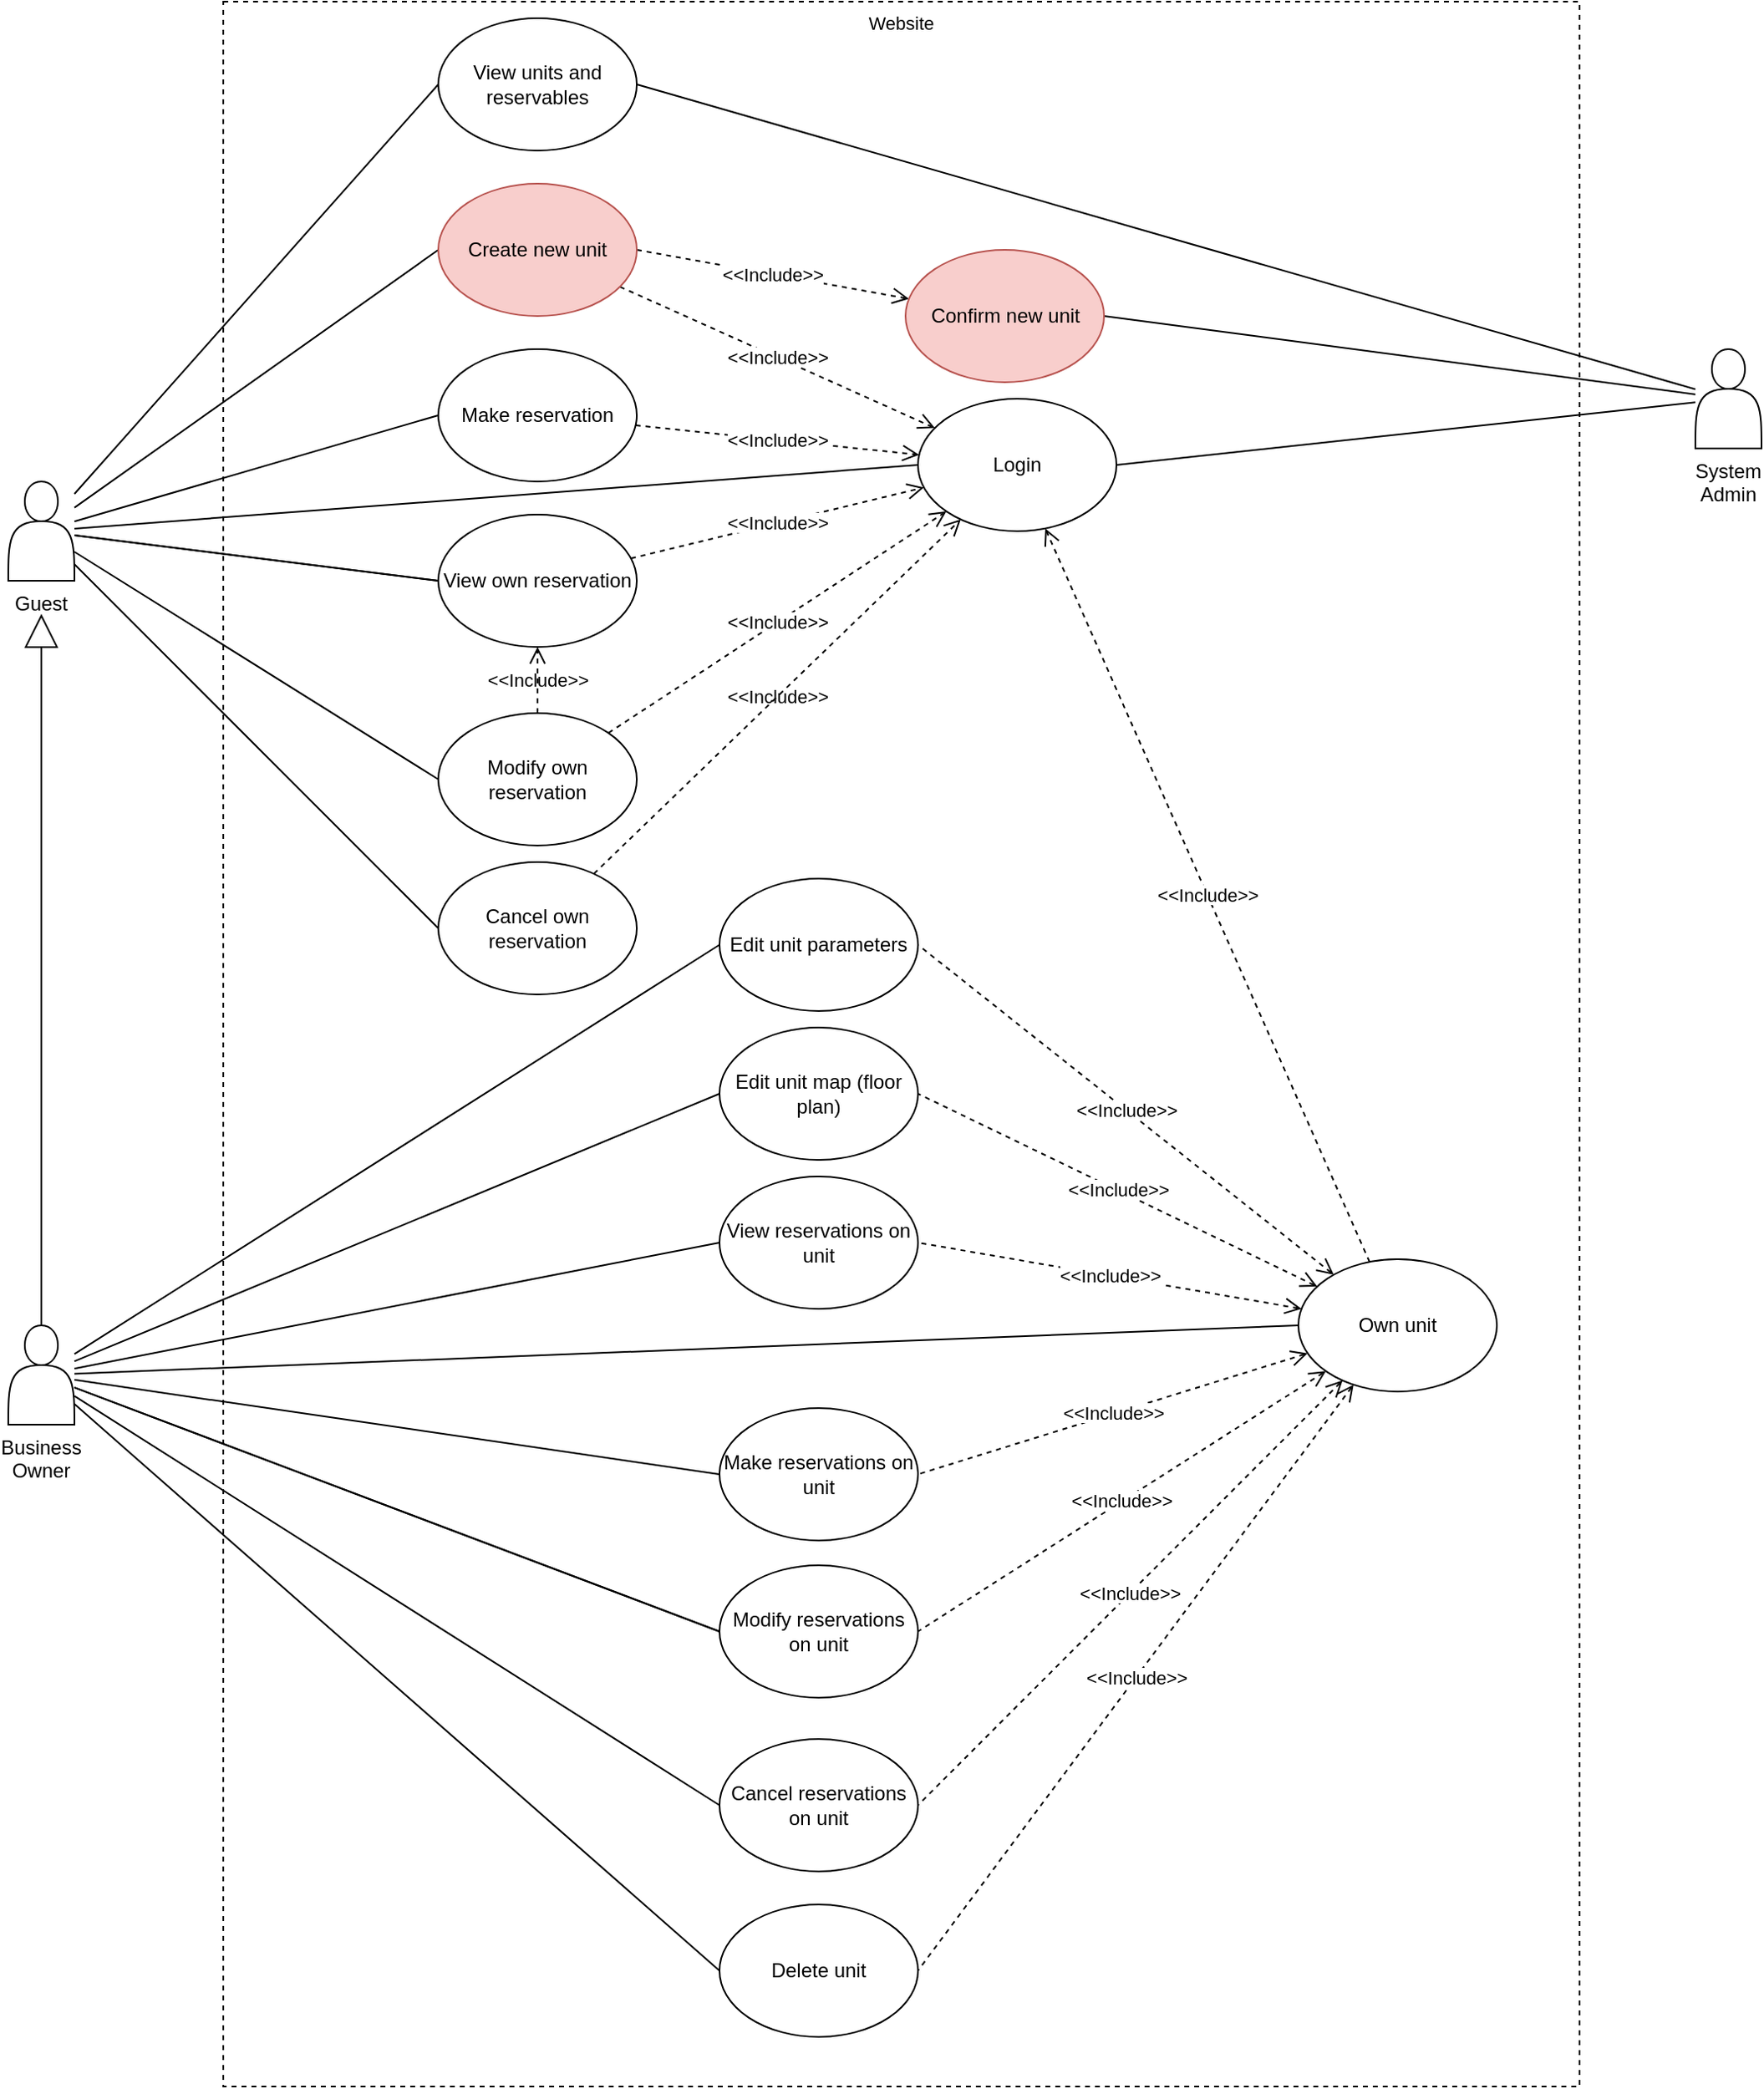 <mxfile version="17.1.2" type="github">
  <diagram id="9PM5bi2dadC-GxDkru2j" name="Page-1">
    <mxGraphModel dx="2062" dy="1094" grid="1" gridSize="10" guides="1" tooltips="1" connect="1" arrows="1" fold="1" page="1" pageScale="1" pageWidth="1169" pageHeight="1654" math="0" shadow="0">
      <root>
        <mxCell id="0" />
        <mxCell id="1" parent="0" />
        <mxCell id="011kS0YljuxISuULXfXJ-11" value="Website" style="rounded=0;whiteSpace=wrap;html=1;verticalAlign=top;labelBackgroundColor=none;endArrow=open;fontSize=11;dashed=1;startArrow=none;startFill=0;endFill=0;startSize=6;endSize=8;sourcePerimeterSpacing=0;targetPerimeterSpacing=0;" parent="1" vertex="1">
          <mxGeometry x="180" y="130" width="820" height="1260" as="geometry" />
        </mxCell>
        <mxCell id="011kS0YljuxISuULXfXJ-17" style="edgeStyle=orthogonalEdgeStyle;rounded=0;orthogonalLoop=1;jettySize=auto;html=1;entryX=0.5;entryY=0;entryDx=0;entryDy=0;endArrow=none;endFill=0;startArrow=block;startFill=0;startSize=18;sourcePerimeterSpacing=20;" parent="1" source="011kS0YljuxISuULXfXJ-1" target="011kS0YljuxISuULXfXJ-3" edge="1">
          <mxGeometry relative="1" as="geometry">
            <Array as="points">
              <mxPoint x="70" y="660" />
              <mxPoint x="70" y="660" />
            </Array>
          </mxGeometry>
        </mxCell>
        <mxCell id="011kS0YljuxISuULXfXJ-20" style="rounded=0;orthogonalLoop=1;jettySize=auto;html=1;entryX=0;entryY=0.5;entryDx=0;entryDy=0;startArrow=none;startFill=0;endArrow=none;endFill=0;startSize=6;endSize=6;sourcePerimeterSpacing=0;targetPerimeterSpacing=0;" parent="1" source="011kS0YljuxISuULXfXJ-1" target="011kS0YljuxISuULXfXJ-19" edge="1">
          <mxGeometry relative="1" as="geometry" />
        </mxCell>
        <mxCell id="011kS0YljuxISuULXfXJ-23" style="edgeStyle=none;rounded=0;orthogonalLoop=1;jettySize=auto;html=1;entryX=0;entryY=0.5;entryDx=0;entryDy=0;startArrow=none;startFill=0;endArrow=none;endFill=0;startSize=6;endSize=6;sourcePerimeterSpacing=0;targetPerimeterSpacing=0;" parent="1" source="011kS0YljuxISuULXfXJ-1" target="011kS0YljuxISuULXfXJ-22" edge="1">
          <mxGeometry relative="1" as="geometry" />
        </mxCell>
        <mxCell id="011kS0YljuxISuULXfXJ-33" style="edgeStyle=none;rounded=0;orthogonalLoop=1;jettySize=auto;html=1;entryX=0;entryY=0.5;entryDx=0;entryDy=0;startArrow=none;startFill=0;endArrow=none;endFill=0;startSize=6;endSize=6;sourcePerimeterSpacing=0;targetPerimeterSpacing=0;" parent="1" source="011kS0YljuxISuULXfXJ-1" target="011kS0YljuxISuULXfXJ-32" edge="1">
          <mxGeometry relative="1" as="geometry" />
        </mxCell>
        <mxCell id="011kS0YljuxISuULXfXJ-35" style="edgeStyle=none;rounded=0;orthogonalLoop=1;jettySize=auto;html=1;entryX=0;entryY=0.5;entryDx=0;entryDy=0;startArrow=none;startFill=0;endArrow=none;endFill=0;startSize=6;endSize=6;sourcePerimeterSpacing=0;targetPerimeterSpacing=0;" parent="1" source="011kS0YljuxISuULXfXJ-1" target="011kS0YljuxISuULXfXJ-29" edge="1">
          <mxGeometry relative="1" as="geometry" />
        </mxCell>
        <mxCell id="011kS0YljuxISuULXfXJ-43" style="edgeStyle=none;rounded=0;jumpStyle=arc;orthogonalLoop=1;jettySize=auto;html=1;entryX=0;entryY=0.5;entryDx=0;entryDy=0;startArrow=none;startFill=0;endArrow=none;endFill=0;startSize=6;endSize=6;sourcePerimeterSpacing=0;targetPerimeterSpacing=0;" parent="1" source="011kS0YljuxISuULXfXJ-1" target="011kS0YljuxISuULXfXJ-42" edge="1">
          <mxGeometry relative="1" as="geometry" />
        </mxCell>
        <mxCell id="011kS0YljuxISuULXfXJ-52" style="edgeStyle=none;rounded=0;jumpStyle=arc;orthogonalLoop=1;jettySize=auto;html=1;entryX=0;entryY=0.5;entryDx=0;entryDy=0;startArrow=none;startFill=0;endArrow=none;endFill=0;startSize=6;endSize=6;sourcePerimeterSpacing=0;targetPerimeterSpacing=0;" parent="1" source="011kS0YljuxISuULXfXJ-1" target="011kS0YljuxISuULXfXJ-51" edge="1">
          <mxGeometry relative="1" as="geometry" />
        </mxCell>
        <mxCell id="011kS0YljuxISuULXfXJ-78" style="edgeStyle=none;rounded=0;jumpStyle=arc;orthogonalLoop=1;jettySize=auto;html=1;entryX=0;entryY=0.5;entryDx=0;entryDy=0;startArrow=none;startFill=0;endArrow=none;endFill=0;startSize=6;endSize=6;sourcePerimeterSpacing=0;targetPerimeterSpacing=0;" parent="1" source="011kS0YljuxISuULXfXJ-1" target="011kS0YljuxISuULXfXJ-5" edge="1">
          <mxGeometry relative="1" as="geometry" />
        </mxCell>
        <mxCell id="011kS0YljuxISuULXfXJ-1" value="Guest" style="shape=actor;whiteSpace=wrap;html=1;verticalAlign=top;labelPosition=center;verticalLabelPosition=bottom;align=center;" parent="1" vertex="1">
          <mxGeometry x="50" y="420" width="40" height="60" as="geometry" />
        </mxCell>
        <mxCell id="011kS0YljuxISuULXfXJ-41" style="edgeStyle=none;rounded=0;orthogonalLoop=1;jettySize=auto;html=1;startArrow=none;startFill=0;endArrow=none;endFill=0;startSize=6;endSize=6;sourcePerimeterSpacing=0;targetPerimeterSpacing=0;jumpStyle=arc;entryX=0;entryY=0.5;entryDx=0;entryDy=0;" parent="1" source="011kS0YljuxISuULXfXJ-3" target="011kS0YljuxISuULXfXJ-40" edge="1">
          <mxGeometry relative="1" as="geometry" />
        </mxCell>
        <mxCell id="011kS0YljuxISuULXfXJ-48" style="edgeStyle=none;rounded=0;jumpStyle=arc;orthogonalLoop=1;jettySize=auto;html=1;startArrow=none;startFill=0;endArrow=none;endFill=0;startSize=6;endSize=6;sourcePerimeterSpacing=0;targetPerimeterSpacing=0;entryX=0;entryY=0.5;entryDx=0;entryDy=0;" parent="1" source="011kS0YljuxISuULXfXJ-3" target="011kS0YljuxISuULXfXJ-47" edge="1">
          <mxGeometry relative="1" as="geometry" />
        </mxCell>
        <mxCell id="011kS0YljuxISuULXfXJ-49" style="edgeStyle=none;rounded=0;jumpStyle=arc;orthogonalLoop=1;jettySize=auto;html=1;startArrow=none;startFill=0;endArrow=none;endFill=0;startSize=6;endSize=6;sourcePerimeterSpacing=0;targetPerimeterSpacing=0;entryX=0;entryY=0.5;entryDx=0;entryDy=0;" parent="1" source="011kS0YljuxISuULXfXJ-3" target="011kS0YljuxISuULXfXJ-45" edge="1">
          <mxGeometry relative="1" as="geometry" />
        </mxCell>
        <mxCell id="011kS0YljuxISuULXfXJ-50" style="edgeStyle=none;rounded=0;jumpStyle=arc;orthogonalLoop=1;jettySize=auto;html=1;startArrow=none;startFill=0;endArrow=none;endFill=0;startSize=6;endSize=6;sourcePerimeterSpacing=0;targetPerimeterSpacing=0;entryX=0;entryY=0.5;entryDx=0;entryDy=0;" parent="1" source="011kS0YljuxISuULXfXJ-3" target="011kS0YljuxISuULXfXJ-46" edge="1">
          <mxGeometry relative="1" as="geometry" />
        </mxCell>
        <mxCell id="011kS0YljuxISuULXfXJ-56" style="edgeStyle=none;rounded=0;jumpStyle=arc;orthogonalLoop=1;jettySize=auto;html=1;startArrow=none;startFill=0;endArrow=none;endFill=0;startSize=6;endSize=6;sourcePerimeterSpacing=0;targetPerimeterSpacing=0;entryX=0;entryY=0.5;entryDx=0;entryDy=0;" parent="1" source="011kS0YljuxISuULXfXJ-3" target="011kS0YljuxISuULXfXJ-55" edge="1">
          <mxGeometry relative="1" as="geometry" />
        </mxCell>
        <mxCell id="011kS0YljuxISuULXfXJ-58" style="edgeStyle=none;rounded=0;jumpStyle=arc;orthogonalLoop=1;jettySize=auto;html=1;startArrow=none;startFill=0;endArrow=none;endFill=0;startSize=6;endSize=6;sourcePerimeterSpacing=0;targetPerimeterSpacing=0;entryX=0;entryY=0.5;entryDx=0;entryDy=0;" parent="1" source="011kS0YljuxISuULXfXJ-3" target="011kS0YljuxISuULXfXJ-57" edge="1">
          <mxGeometry relative="1" as="geometry" />
        </mxCell>
        <mxCell id="011kS0YljuxISuULXfXJ-66" style="edgeStyle=none;rounded=0;jumpStyle=arc;orthogonalLoop=1;jettySize=auto;html=1;entryX=0;entryY=0.5;entryDx=0;entryDy=0;startArrow=none;startFill=0;endArrow=none;endFill=0;startSize=6;endSize=6;sourcePerimeterSpacing=0;targetPerimeterSpacing=0;" parent="1" source="011kS0YljuxISuULXfXJ-3" target="011kS0YljuxISuULXfXJ-65" edge="1">
          <mxGeometry relative="1" as="geometry" />
        </mxCell>
        <mxCell id="011kS0YljuxISuULXfXJ-75" style="edgeStyle=none;rounded=0;jumpStyle=arc;orthogonalLoop=1;jettySize=auto;html=1;startArrow=none;startFill=0;endArrow=none;endFill=0;startSize=6;endSize=6;sourcePerimeterSpacing=0;targetPerimeterSpacing=0;entryX=0;entryY=0.5;entryDx=0;entryDy=0;" parent="1" source="011kS0YljuxISuULXfXJ-3" target="011kS0YljuxISuULXfXJ-59" edge="1">
          <mxGeometry relative="1" as="geometry" />
        </mxCell>
        <mxCell id="011kS0YljuxISuULXfXJ-3" value="Business Owner" style="shape=actor;whiteSpace=wrap;html=1;verticalAlign=top;labelPosition=center;verticalLabelPosition=bottom;align=center;" parent="1" vertex="1">
          <mxGeometry x="50" y="930" width="40" height="60" as="geometry" />
        </mxCell>
        <mxCell id="011kS0YljuxISuULXfXJ-15" style="edgeStyle=none;rounded=0;orthogonalLoop=1;jettySize=auto;html=1;entryX=1;entryY=0.5;entryDx=0;entryDy=0;endArrow=none;endFill=0;" parent="1" source="011kS0YljuxISuULXfXJ-4" target="011kS0YljuxISuULXfXJ-5" edge="1">
          <mxGeometry relative="1" as="geometry" />
        </mxCell>
        <mxCell id="011kS0YljuxISuULXfXJ-21" style="edgeStyle=none;rounded=0;orthogonalLoop=1;jettySize=auto;html=1;entryX=1;entryY=0.5;entryDx=0;entryDy=0;startArrow=none;startFill=0;endArrow=none;endFill=0;startSize=6;endSize=6;sourcePerimeterSpacing=0;targetPerimeterSpacing=0;" parent="1" source="011kS0YljuxISuULXfXJ-4" target="011kS0YljuxISuULXfXJ-19" edge="1">
          <mxGeometry relative="1" as="geometry" />
        </mxCell>
        <mxCell id="011kS0YljuxISuULXfXJ-26" style="edgeStyle=none;rounded=0;orthogonalLoop=1;jettySize=auto;html=1;entryX=1;entryY=0.5;entryDx=0;entryDy=0;startArrow=none;startFill=0;endArrow=none;endFill=0;startSize=6;endSize=6;sourcePerimeterSpacing=0;targetPerimeterSpacing=0;" parent="1" source="011kS0YljuxISuULXfXJ-4" target="011kS0YljuxISuULXfXJ-24" edge="1">
          <mxGeometry relative="1" as="geometry" />
        </mxCell>
        <mxCell id="011kS0YljuxISuULXfXJ-4" value="System Admin" style="shape=actor;whiteSpace=wrap;html=1;verticalAlign=top;labelPosition=center;verticalLabelPosition=bottom;align=center;" parent="1" vertex="1">
          <mxGeometry x="1070" y="340" width="40" height="60" as="geometry" />
        </mxCell>
        <mxCell id="011kS0YljuxISuULXfXJ-5" value="Login" style="ellipse;whiteSpace=wrap;html=1;" parent="1" vertex="1">
          <mxGeometry x="600" y="370" width="120" height="80" as="geometry" />
        </mxCell>
        <mxCell id="011kS0YljuxISuULXfXJ-19" value="View units and reservables" style="ellipse;whiteSpace=wrap;html=1;" parent="1" vertex="1">
          <mxGeometry x="310" y="140" width="120" height="80" as="geometry" />
        </mxCell>
        <mxCell id="011kS0YljuxISuULXfXJ-25" value="&#xa;&#xa;&lt;span style=&quot;color: rgb(0, 0, 0); font-family: helvetica; font-size: 11px; font-style: normal; font-weight: 400; letter-spacing: normal; text-align: center; text-indent: 0px; text-transform: none; word-spacing: 0px; background-color: rgb(255, 255, 255); display: inline; float: none;&quot;&gt;&amp;lt;&amp;lt;Include&amp;gt;&amp;gt;&lt;/span&gt;&#xa;&#xa;" style="edgeStyle=none;rounded=0;orthogonalLoop=1;jettySize=auto;html=1;startArrow=none;startFill=0;endArrow=open;endFill=0;startSize=6;endSize=8;sourcePerimeterSpacing=0;targetPerimeterSpacing=0;dashed=1;exitX=1;exitY=0.5;exitDx=0;exitDy=0;labelBackgroundColor=none;" parent="1" source="011kS0YljuxISuULXfXJ-22" target="011kS0YljuxISuULXfXJ-24" edge="1">
          <mxGeometry relative="1" as="geometry" />
        </mxCell>
        <mxCell id="011kS0YljuxISuULXfXJ-80" value="&#xa;&#xa;&lt;span style=&quot;color: rgb(0, 0, 0); font-family: helvetica; font-size: 11px; font-style: normal; font-weight: 400; letter-spacing: normal; text-align: center; text-indent: 0px; text-transform: none; word-spacing: 0px; background-color: rgb(255, 255, 255); display: inline; float: none;&quot;&gt;&amp;lt;&amp;lt;Include&amp;gt;&amp;gt;&lt;/span&gt;&#xa;&#xa;" style="edgeStyle=none;rounded=0;jumpStyle=arc;orthogonalLoop=1;jettySize=auto;html=1;dashed=1;startArrow=none;startFill=0;endArrow=open;endFill=0;startSize=6;endSize=8;sourcePerimeterSpacing=0;targetPerimeterSpacing=0;labelBackgroundColor=none;" parent="1" source="011kS0YljuxISuULXfXJ-22" target="011kS0YljuxISuULXfXJ-5" edge="1">
          <mxGeometry relative="1" as="geometry" />
        </mxCell>
        <mxCell id="011kS0YljuxISuULXfXJ-22" value="Create new unit" style="ellipse;whiteSpace=wrap;html=1;fillColor=#f8cecc;strokeColor=#b85450;" parent="1" vertex="1">
          <mxGeometry x="310" y="240" width="120" height="80" as="geometry" />
        </mxCell>
        <mxCell id="011kS0YljuxISuULXfXJ-24" value="Confirm new unit" style="ellipse;whiteSpace=wrap;html=1;fillColor=#f8cecc;strokeColor=#b85450;" parent="1" vertex="1">
          <mxGeometry x="592.5" y="280" width="120" height="80" as="geometry" />
        </mxCell>
        <mxCell id="011kS0YljuxISuULXfXJ-81" value="&#xa;&#xa;&lt;span style=&quot;color: rgb(0, 0, 0); font-family: helvetica; font-size: 11px; font-style: normal; font-weight: 400; letter-spacing: normal; text-align: center; text-indent: 0px; text-transform: none; word-spacing: 0px; background-color: rgb(255, 255, 255); display: inline; float: none;&quot;&gt;&amp;lt;&amp;lt;Include&amp;gt;&amp;gt;&lt;/span&gt;&#xa;&#xa;" style="edgeStyle=none;rounded=0;jumpStyle=arc;orthogonalLoop=1;jettySize=auto;html=1;dashed=1;startArrow=none;startFill=0;endArrow=open;endFill=0;startSize=6;endSize=8;sourcePerimeterSpacing=0;targetPerimeterSpacing=0;labelBackgroundColor=none;" parent="1" source="011kS0YljuxISuULXfXJ-29" target="011kS0YljuxISuULXfXJ-5" edge="1">
          <mxGeometry relative="1" as="geometry" />
        </mxCell>
        <mxCell id="011kS0YljuxISuULXfXJ-29" value="Make reservation" style="ellipse;whiteSpace=wrap;html=1;" parent="1" vertex="1">
          <mxGeometry x="310" y="340" width="120" height="80" as="geometry" />
        </mxCell>
        <mxCell id="011kS0YljuxISuULXfXJ-84" value="&amp;lt;&amp;lt;Include&amp;gt;&amp;gt;" style="edgeStyle=none;rounded=0;jumpStyle=arc;orthogonalLoop=1;jettySize=auto;html=1;dashed=1;startArrow=none;startFill=0;endArrow=open;endFill=0;startSize=6;endSize=8;sourcePerimeterSpacing=0;targetPerimeterSpacing=0;labelBackgroundColor=none;" parent="1" source="011kS0YljuxISuULXfXJ-32" target="011kS0YljuxISuULXfXJ-5" edge="1">
          <mxGeometry relative="1" as="geometry" />
        </mxCell>
        <mxCell id="011kS0YljuxISuULXfXJ-32" value="Cancel own reservation" style="ellipse;whiteSpace=wrap;html=1;" parent="1" vertex="1">
          <mxGeometry x="310" y="650" width="120" height="80" as="geometry" />
        </mxCell>
        <mxCell id="011kS0YljuxISuULXfXJ-40" value="Edit unit parameters" style="ellipse;whiteSpace=wrap;html=1;" parent="1" vertex="1">
          <mxGeometry x="480" y="660" width="120" height="80" as="geometry" />
        </mxCell>
        <mxCell id="011kS0YljuxISuULXfXJ-83" value="&#xa;&#xa;&lt;span style=&quot;color: rgb(0, 0, 0); font-family: helvetica; font-size: 11px; font-style: normal; font-weight: 400; letter-spacing: normal; text-align: center; text-indent: 0px; text-transform: none; word-spacing: 0px; background-color: rgb(255, 255, 255); display: inline; float: none;&quot;&gt;&amp;lt;&amp;lt;Include&amp;gt;&amp;gt;&lt;/span&gt;&#xa;&#xa;" style="edgeStyle=none;rounded=0;jumpStyle=arc;orthogonalLoop=1;jettySize=auto;html=1;dashed=1;startArrow=none;startFill=0;endArrow=open;endFill=0;startSize=6;endSize=8;sourcePerimeterSpacing=0;targetPerimeterSpacing=0;labelBackgroundColor=none;" parent="1" source="011kS0YljuxISuULXfXJ-42" target="011kS0YljuxISuULXfXJ-5" edge="1">
          <mxGeometry relative="1" as="geometry" />
        </mxCell>
        <mxCell id="vxaHBNYdfiaBC4VmmFhm-1" value="&amp;lt;&amp;lt;Include&amp;gt;&amp;gt;" style="edgeStyle=orthogonalEdgeStyle;rounded=0;orthogonalLoop=1;jettySize=auto;html=1;labelBackgroundColor=none;endArrow=open;dashed=1;startArrow=none;startFill=0;endFill=0;startSize=6;endSize=8;sourcePerimeterSpacing=0;targetPerimeterSpacing=0;" parent="1" source="011kS0YljuxISuULXfXJ-42" target="011kS0YljuxISuULXfXJ-51" edge="1">
          <mxGeometry relative="1" as="geometry" />
        </mxCell>
        <mxCell id="011kS0YljuxISuULXfXJ-42" value="Modify own reservation" style="ellipse;whiteSpace=wrap;html=1;" parent="1" vertex="1">
          <mxGeometry x="310" y="560" width="120" height="80" as="geometry" />
        </mxCell>
        <mxCell id="011kS0YljuxISuULXfXJ-46" value="Cancel reservations on unit" style="ellipse;whiteSpace=wrap;html=1;" parent="1" vertex="1">
          <mxGeometry x="480" y="1180" width="120" height="80" as="geometry" />
        </mxCell>
        <mxCell id="011kS0YljuxISuULXfXJ-47" value="View reservations on unit" style="ellipse;whiteSpace=wrap;html=1;" parent="1" vertex="1">
          <mxGeometry x="480" y="840" width="120" height="80" as="geometry" />
        </mxCell>
        <mxCell id="011kS0YljuxISuULXfXJ-55" value="Edit unit map (floor plan)" style="ellipse;whiteSpace=wrap;html=1;" parent="1" vertex="1">
          <mxGeometry x="480" y="750" width="120" height="80" as="geometry" />
        </mxCell>
        <mxCell id="011kS0YljuxISuULXfXJ-57" value="Make reservations on unit" style="ellipse;whiteSpace=wrap;html=1;" parent="1" vertex="1">
          <mxGeometry x="480" y="980" width="120" height="80" as="geometry" />
        </mxCell>
        <mxCell id="011kS0YljuxISuULXfXJ-59" value="Delete unit" style="ellipse;whiteSpace=wrap;html=1;" parent="1" vertex="1">
          <mxGeometry x="480" y="1280" width="120" height="80" as="geometry" />
        </mxCell>
        <mxCell id="011kS0YljuxISuULXfXJ-67" value="&#xa;&#xa;&lt;span style=&quot;color: rgb(0, 0, 0); font-family: helvetica; font-size: 11px; font-style: normal; font-weight: 400; letter-spacing: normal; text-align: center; text-indent: 0px; text-transform: none; word-spacing: 0px; background-color: rgb(255, 255, 255); display: inline; float: none;&quot;&gt;&amp;lt;&amp;lt;Include&amp;gt;&amp;gt;&lt;/span&gt;&#xa;&#xa;" style="edgeStyle=none;rounded=0;jumpStyle=arc;orthogonalLoop=1;jettySize=auto;html=1;startArrow=open;startFill=0;endArrow=none;endFill=0;startSize=8;endSize=8;sourcePerimeterSpacing=0;targetPerimeterSpacing=0;entryX=1;entryY=0.5;entryDx=0;entryDy=0;labelBackgroundColor=none;dashed=1;" parent="1" source="011kS0YljuxISuULXfXJ-65" target="011kS0YljuxISuULXfXJ-40" edge="1">
          <mxGeometry relative="1" as="geometry" />
        </mxCell>
        <mxCell id="011kS0YljuxISuULXfXJ-68" value="&#xa;&#xa;&lt;span style=&quot;color: rgb(0, 0, 0); font-family: helvetica; font-size: 11px; font-style: normal; font-weight: 400; letter-spacing: normal; text-align: center; text-indent: 0px; text-transform: none; word-spacing: 0px; background-color: rgb(255, 255, 255); display: inline; float: none;&quot;&gt;&amp;lt;&amp;lt;Include&amp;gt;&amp;gt;&lt;/span&gt;&#xa;&#xa;" style="edgeStyle=none;rounded=0;jumpStyle=arc;orthogonalLoop=1;jettySize=auto;html=1;startArrow=open;startFill=0;endArrow=none;endFill=0;startSize=8;endSize=8;sourcePerimeterSpacing=0;targetPerimeterSpacing=0;entryX=1;entryY=0.5;entryDx=0;entryDy=0;labelBackgroundColor=none;dashed=1;" parent="1" source="011kS0YljuxISuULXfXJ-65" target="011kS0YljuxISuULXfXJ-55" edge="1">
          <mxGeometry relative="1" as="geometry" />
        </mxCell>
        <mxCell id="011kS0YljuxISuULXfXJ-69" value="&#xa;&#xa;&lt;span style=&quot;color: rgb(0, 0, 0); font-family: helvetica; font-size: 11px; font-style: normal; font-weight: 400; letter-spacing: normal; text-align: center; text-indent: 0px; text-transform: none; word-spacing: 0px; background-color: rgb(255, 255, 255); display: inline; float: none;&quot;&gt;&amp;lt;&amp;lt;Include&amp;gt;&amp;gt;&lt;/span&gt;&#xa;&#xa;" style="edgeStyle=none;rounded=0;jumpStyle=arc;orthogonalLoop=1;jettySize=auto;html=1;startArrow=open;startFill=0;endArrow=none;endFill=0;startSize=8;endSize=8;sourcePerimeterSpacing=0;targetPerimeterSpacing=0;entryX=1;entryY=0.5;entryDx=0;entryDy=0;labelBackgroundColor=none;dashed=1;" parent="1" source="011kS0YljuxISuULXfXJ-65" target="011kS0YljuxISuULXfXJ-47" edge="1">
          <mxGeometry relative="1" as="geometry" />
        </mxCell>
        <mxCell id="011kS0YljuxISuULXfXJ-70" value="&#xa;&#xa;&lt;span style=&quot;color: rgb(0, 0, 0); font-family: helvetica; font-size: 11px; font-style: normal; font-weight: 400; letter-spacing: normal; text-align: center; text-indent: 0px; text-transform: none; word-spacing: 0px; background-color: rgb(255, 255, 255); display: inline; float: none;&quot;&gt;&amp;lt;&amp;lt;Include&amp;gt;&amp;gt;&lt;/span&gt;&#xa;&#xa;" style="edgeStyle=none;rounded=0;jumpStyle=arc;orthogonalLoop=1;jettySize=auto;html=1;startArrow=open;startFill=0;endArrow=none;endFill=0;startSize=8;endSize=8;sourcePerimeterSpacing=0;targetPerimeterSpacing=0;entryX=1;entryY=0.5;entryDx=0;entryDy=0;labelBackgroundColor=none;dashed=1;" parent="1" source="011kS0YljuxISuULXfXJ-65" target="011kS0YljuxISuULXfXJ-57" edge="1">
          <mxGeometry relative="1" as="geometry" />
        </mxCell>
        <mxCell id="011kS0YljuxISuULXfXJ-71" value="&#xa;&#xa;&lt;span style=&quot;color: rgb(0, 0, 0); font-family: helvetica; font-size: 11px; font-style: normal; font-weight: 400; letter-spacing: normal; text-align: center; text-indent: 0px; text-transform: none; word-spacing: 0px; background-color: rgb(255, 255, 255); display: inline; float: none;&quot;&gt;&amp;lt;&amp;lt;Include&amp;gt;&amp;gt;&lt;/span&gt;&#xa;&#xa;" style="edgeStyle=none;rounded=0;jumpStyle=arc;orthogonalLoop=1;jettySize=auto;html=1;startArrow=open;startFill=0;endArrow=none;endFill=0;startSize=8;endSize=8;sourcePerimeterSpacing=0;targetPerimeterSpacing=0;entryX=1;entryY=0.5;entryDx=0;entryDy=0;labelBackgroundColor=none;dashed=1;" parent="1" source="011kS0YljuxISuULXfXJ-65" target="011kS0YljuxISuULXfXJ-45" edge="1">
          <mxGeometry relative="1" as="geometry" />
        </mxCell>
        <mxCell id="011kS0YljuxISuULXfXJ-72" value="&#xa;&#xa;&lt;span style=&quot;color: rgb(0, 0, 0); font-family: helvetica; font-size: 11px; font-style: normal; font-weight: 400; letter-spacing: normal; text-align: center; text-indent: 0px; text-transform: none; word-spacing: 0px; background-color: rgb(255, 255, 255); display: inline; float: none;&quot;&gt;&amp;lt;&amp;lt;Include&amp;gt;&amp;gt;&lt;/span&gt;&#xa;&#xa;" style="edgeStyle=none;rounded=0;jumpStyle=arc;orthogonalLoop=1;jettySize=auto;html=1;startArrow=open;startFill=0;endArrow=none;endFill=0;startSize=8;endSize=8;sourcePerimeterSpacing=0;targetPerimeterSpacing=0;entryX=1;entryY=0.5;entryDx=0;entryDy=0;labelBackgroundColor=none;dashed=1;" parent="1" source="011kS0YljuxISuULXfXJ-65" target="011kS0YljuxISuULXfXJ-46" edge="1">
          <mxGeometry relative="1" as="geometry" />
        </mxCell>
        <mxCell id="011kS0YljuxISuULXfXJ-73" value="&#xa;&#xa;&lt;span style=&quot;color: rgb(0, 0, 0); font-family: helvetica; font-size: 11px; font-style: normal; font-weight: 400; letter-spacing: normal; text-align: center; text-indent: 0px; text-transform: none; word-spacing: 0px; background-color: rgb(255, 255, 255); display: inline; float: none;&quot;&gt;&amp;lt;&amp;lt;Include&amp;gt;&amp;gt;&lt;/span&gt;&#xa;&#xa;" style="edgeStyle=none;rounded=0;jumpStyle=arc;orthogonalLoop=1;jettySize=auto;html=1;startArrow=open;startFill=0;endArrow=none;endFill=0;startSize=8;endSize=8;sourcePerimeterSpacing=0;targetPerimeterSpacing=0;entryX=1;entryY=0.5;entryDx=0;entryDy=0;labelBackgroundColor=none;dashed=1;" parent="1" source="011kS0YljuxISuULXfXJ-65" target="011kS0YljuxISuULXfXJ-59" edge="1">
          <mxGeometry relative="1" as="geometry" />
        </mxCell>
        <mxCell id="011kS0YljuxISuULXfXJ-76" value="&#xa;&#xa;&lt;span style=&quot;color: rgb(0, 0, 0); font-family: helvetica; font-size: 11px; font-style: normal; font-weight: 400; letter-spacing: normal; text-align: center; text-indent: 0px; text-transform: none; word-spacing: 0px; background-color: rgb(255, 255, 255); display: inline; float: none;&quot;&gt;&amp;lt;&amp;lt;Include&amp;gt;&amp;gt;&lt;/span&gt;&#xa;&#xa;" style="edgeStyle=none;rounded=0;jumpStyle=arc;orthogonalLoop=1;jettySize=auto;html=1;startArrow=none;startFill=0;endArrow=open;endFill=0;startSize=8;endSize=8;sourcePerimeterSpacing=0;targetPerimeterSpacing=0;labelBackgroundColor=none;dashed=1;" parent="1" source="011kS0YljuxISuULXfXJ-65" target="011kS0YljuxISuULXfXJ-5" edge="1">
          <mxGeometry relative="1" as="geometry" />
        </mxCell>
        <mxCell id="011kS0YljuxISuULXfXJ-65" value="Own unit" style="ellipse;whiteSpace=wrap;html=1;" parent="1" vertex="1">
          <mxGeometry x="830" y="890" width="120" height="80" as="geometry" />
        </mxCell>
        <mxCell id="011kS0YljuxISuULXfXJ-45" value="Modify reservations on unit" style="ellipse;whiteSpace=wrap;html=1;" parent="1" vertex="1">
          <mxGeometry x="480" y="1075" width="120" height="80" as="geometry" />
        </mxCell>
        <mxCell id="011kS0YljuxISuULXfXJ-74" value="" style="edgeStyle=none;rounded=0;jumpStyle=arc;orthogonalLoop=1;jettySize=auto;html=1;entryX=0;entryY=0.5;entryDx=0;entryDy=0;startArrow=none;startFill=0;endArrow=none;endFill=0;startSize=6;endSize=6;sourcePerimeterSpacing=0;" parent="1" source="011kS0YljuxISuULXfXJ-3" target="011kS0YljuxISuULXfXJ-45" edge="1">
          <mxGeometry relative="1" as="geometry">
            <mxPoint x="30" y="1087.125" as="sourcePoint" />
            <mxPoint x="810" y="1365" as="targetPoint" />
          </mxGeometry>
        </mxCell>
        <mxCell id="011kS0YljuxISuULXfXJ-82" value="&#xa;&#xa;&lt;span style=&quot;color: rgb(0, 0, 0); font-family: helvetica; font-size: 11px; font-style: normal; font-weight: 400; letter-spacing: normal; text-align: center; text-indent: 0px; text-transform: none; word-spacing: 0px; background-color: rgb(255, 255, 255); display: inline; float: none;&quot;&gt;&amp;lt;&amp;lt;Include&amp;gt;&amp;gt;&lt;/span&gt;&#xa;&#xa;" style="edgeStyle=none;rounded=0;jumpStyle=arc;orthogonalLoop=1;jettySize=auto;html=1;dashed=1;startArrow=none;startFill=0;endArrow=open;endFill=0;startSize=6;endSize=8;sourcePerimeterSpacing=0;targetPerimeterSpacing=0;labelBackgroundColor=none;" parent="1" source="011kS0YljuxISuULXfXJ-51" target="011kS0YljuxISuULXfXJ-5" edge="1">
          <mxGeometry relative="1" as="geometry" />
        </mxCell>
        <mxCell id="011kS0YljuxISuULXfXJ-51" value="View own reservation" style="ellipse;whiteSpace=wrap;html=1;" parent="1" vertex="1">
          <mxGeometry x="310" y="440" width="120" height="80" as="geometry" />
        </mxCell>
        <mxCell id="011kS0YljuxISuULXfXJ-77" value="" style="edgeStyle=none;rounded=0;orthogonalLoop=1;jettySize=auto;html=1;entryX=0;entryY=0.5;entryDx=0;entryDy=0;endArrow=none;endFill=0;" parent="1" source="011kS0YljuxISuULXfXJ-1" target="011kS0YljuxISuULXfXJ-51" edge="1">
          <mxGeometry relative="1" as="geometry">
            <mxPoint x="30" y="470" as="sourcePoint" />
            <mxPoint x="660" y="470" as="targetPoint" />
          </mxGeometry>
        </mxCell>
      </root>
    </mxGraphModel>
  </diagram>
</mxfile>
